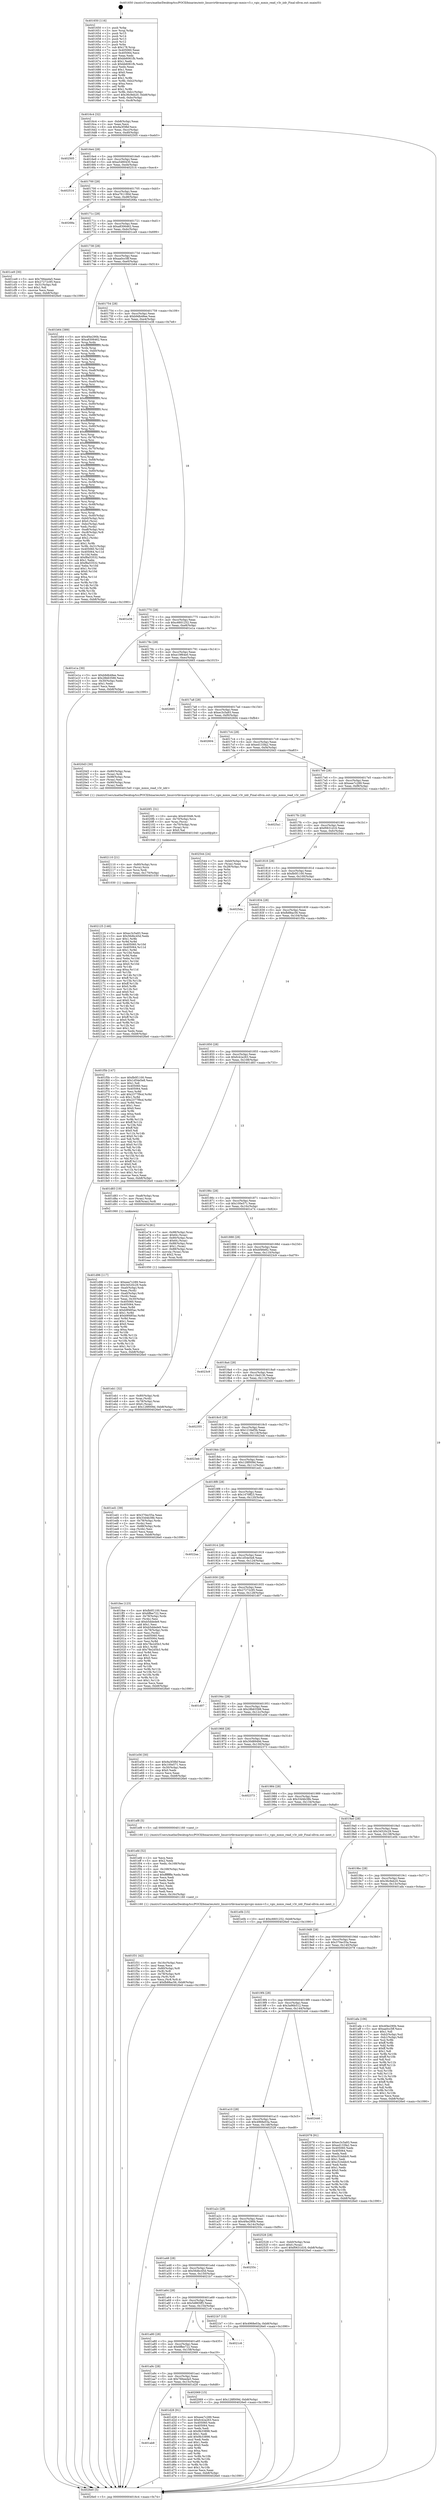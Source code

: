 digraph "0x401650" {
  label = "0x401650 (/mnt/c/Users/mathe/Desktop/tcc/POCII/binaries/extr_linuxvirtkvmarmvgicvgic-mmio-v3.c_vgic_mmio_read_v3r_iidr_Final-ollvm.out::main(0))"
  labelloc = "t"
  node[shape=record]

  Entry [label="",width=0.3,height=0.3,shape=circle,fillcolor=black,style=filled]
  "0x4016c4" [label="{
     0x4016c4 [32]\l
     | [instrs]\l
     &nbsp;&nbsp;0x4016c4 \<+6\>: mov -0xb8(%rbp),%eax\l
     &nbsp;&nbsp;0x4016ca \<+2\>: mov %eax,%ecx\l
     &nbsp;&nbsp;0x4016cc \<+6\>: sub $0x9a3f3fbf,%ecx\l
     &nbsp;&nbsp;0x4016d2 \<+6\>: mov %eax,-0xcc(%rbp)\l
     &nbsp;&nbsp;0x4016d8 \<+6\>: mov %ecx,-0xd0(%rbp)\l
     &nbsp;&nbsp;0x4016de \<+6\>: je 0000000000402505 \<main+0xeb5\>\l
  }"]
  "0x402505" [label="{
     0x402505\l
  }", style=dashed]
  "0x4016e4" [label="{
     0x4016e4 [28]\l
     | [instrs]\l
     &nbsp;&nbsp;0x4016e4 \<+5\>: jmp 00000000004016e9 \<main+0x99\>\l
     &nbsp;&nbsp;0x4016e9 \<+6\>: mov -0xcc(%rbp),%eax\l
     &nbsp;&nbsp;0x4016ef \<+5\>: sub $0xa5480430,%eax\l
     &nbsp;&nbsp;0x4016f4 \<+6\>: mov %eax,-0xd4(%rbp)\l
     &nbsp;&nbsp;0x4016fa \<+6\>: je 0000000000402514 \<main+0xec4\>\l
  }"]
  Exit [label="",width=0.3,height=0.3,shape=circle,fillcolor=black,style=filled,peripheries=2]
  "0x402514" [label="{
     0x402514\l
  }", style=dashed]
  "0x401700" [label="{
     0x401700 [28]\l
     | [instrs]\l
     &nbsp;&nbsp;0x401700 \<+5\>: jmp 0000000000401705 \<main+0xb5\>\l
     &nbsp;&nbsp;0x401705 \<+6\>: mov -0xcc(%rbp),%eax\l
     &nbsp;&nbsp;0x40170b \<+5\>: sub $0xa761190d,%eax\l
     &nbsp;&nbsp;0x401710 \<+6\>: mov %eax,-0xd8(%rbp)\l
     &nbsp;&nbsp;0x401716 \<+6\>: je 000000000040268a \<main+0x103a\>\l
  }"]
  "0x402125" [label="{
     0x402125 [146]\l
     | [instrs]\l
     &nbsp;&nbsp;0x402125 \<+5\>: mov $0xec3c5a93,%eax\l
     &nbsp;&nbsp;0x40212a \<+5\>: mov $0x56dbc45d,%edx\l
     &nbsp;&nbsp;0x40212f \<+3\>: mov $0x1,%r8b\l
     &nbsp;&nbsp;0x402132 \<+3\>: xor %r9d,%r9d\l
     &nbsp;&nbsp;0x402135 \<+8\>: mov 0x405060,%r10d\l
     &nbsp;&nbsp;0x40213d \<+8\>: mov 0x405064,%r11d\l
     &nbsp;&nbsp;0x402145 \<+4\>: sub $0x1,%r9d\l
     &nbsp;&nbsp;0x402149 \<+3\>: mov %r10d,%ebx\l
     &nbsp;&nbsp;0x40214c \<+3\>: add %r9d,%ebx\l
     &nbsp;&nbsp;0x40214f \<+4\>: imul %ebx,%r10d\l
     &nbsp;&nbsp;0x402153 \<+4\>: and $0x1,%r10d\l
     &nbsp;&nbsp;0x402157 \<+4\>: cmp $0x0,%r10d\l
     &nbsp;&nbsp;0x40215b \<+4\>: sete %r14b\l
     &nbsp;&nbsp;0x40215f \<+4\>: cmp $0xa,%r11d\l
     &nbsp;&nbsp;0x402163 \<+4\>: setl %r15b\l
     &nbsp;&nbsp;0x402167 \<+3\>: mov %r14b,%r12b\l
     &nbsp;&nbsp;0x40216a \<+4\>: xor $0xff,%r12b\l
     &nbsp;&nbsp;0x40216e \<+3\>: mov %r15b,%r13b\l
     &nbsp;&nbsp;0x402171 \<+4\>: xor $0xff,%r13b\l
     &nbsp;&nbsp;0x402175 \<+4\>: xor $0x0,%r8b\l
     &nbsp;&nbsp;0x402179 \<+3\>: mov %r12b,%cl\l
     &nbsp;&nbsp;0x40217c \<+3\>: and $0x0,%cl\l
     &nbsp;&nbsp;0x40217f \<+3\>: and %r8b,%r14b\l
     &nbsp;&nbsp;0x402182 \<+3\>: mov %r13b,%sil\l
     &nbsp;&nbsp;0x402185 \<+4\>: and $0x0,%sil\l
     &nbsp;&nbsp;0x402189 \<+3\>: and %r8b,%r15b\l
     &nbsp;&nbsp;0x40218c \<+3\>: or %r14b,%cl\l
     &nbsp;&nbsp;0x40218f \<+3\>: or %r15b,%sil\l
     &nbsp;&nbsp;0x402192 \<+3\>: xor %sil,%cl\l
     &nbsp;&nbsp;0x402195 \<+3\>: or %r13b,%r12b\l
     &nbsp;&nbsp;0x402198 \<+4\>: xor $0xff,%r12b\l
     &nbsp;&nbsp;0x40219c \<+4\>: or $0x0,%r8b\l
     &nbsp;&nbsp;0x4021a0 \<+3\>: and %r8b,%r12b\l
     &nbsp;&nbsp;0x4021a3 \<+3\>: or %r12b,%cl\l
     &nbsp;&nbsp;0x4021a6 \<+3\>: test $0x1,%cl\l
     &nbsp;&nbsp;0x4021a9 \<+3\>: cmovne %edx,%eax\l
     &nbsp;&nbsp;0x4021ac \<+6\>: mov %eax,-0xb8(%rbp)\l
     &nbsp;&nbsp;0x4021b2 \<+5\>: jmp 00000000004026e0 \<main+0x1090\>\l
  }"]
  "0x40268a" [label="{
     0x40268a\l
  }", style=dashed]
  "0x40171c" [label="{
     0x40171c [28]\l
     | [instrs]\l
     &nbsp;&nbsp;0x40171c \<+5\>: jmp 0000000000401721 \<main+0xd1\>\l
     &nbsp;&nbsp;0x401721 \<+6\>: mov -0xcc(%rbp),%eax\l
     &nbsp;&nbsp;0x401727 \<+5\>: sub $0xa8306462,%eax\l
     &nbsp;&nbsp;0x40172c \<+6\>: mov %eax,-0xdc(%rbp)\l
     &nbsp;&nbsp;0x401732 \<+6\>: je 0000000000401ce9 \<main+0x699\>\l
  }"]
  "0x402110" [label="{
     0x402110 [21]\l
     | [instrs]\l
     &nbsp;&nbsp;0x402110 \<+4\>: mov -0x80(%rbp),%rcx\l
     &nbsp;&nbsp;0x402114 \<+3\>: mov (%rcx),%rcx\l
     &nbsp;&nbsp;0x402117 \<+3\>: mov %rcx,%rdi\l
     &nbsp;&nbsp;0x40211a \<+6\>: mov %eax,-0x170(%rbp)\l
     &nbsp;&nbsp;0x402120 \<+5\>: call 0000000000401030 \<free@plt\>\l
     | [calls]\l
     &nbsp;&nbsp;0x401030 \{1\} (unknown)\l
  }"]
  "0x401ce9" [label="{
     0x401ce9 [30]\l
     | [instrs]\l
     &nbsp;&nbsp;0x401ce9 \<+5\>: mov $0x766eeda5,%eax\l
     &nbsp;&nbsp;0x401cee \<+5\>: mov $0x27272c95,%ecx\l
     &nbsp;&nbsp;0x401cf3 \<+3\>: mov -0x31(%rbp),%dl\l
     &nbsp;&nbsp;0x401cf6 \<+3\>: test $0x1,%dl\l
     &nbsp;&nbsp;0x401cf9 \<+3\>: cmovne %ecx,%eax\l
     &nbsp;&nbsp;0x401cfc \<+6\>: mov %eax,-0xb8(%rbp)\l
     &nbsp;&nbsp;0x401d02 \<+5\>: jmp 00000000004026e0 \<main+0x1090\>\l
  }"]
  "0x401738" [label="{
     0x401738 [28]\l
     | [instrs]\l
     &nbsp;&nbsp;0x401738 \<+5\>: jmp 000000000040173d \<main+0xed\>\l
     &nbsp;&nbsp;0x40173d \<+6\>: mov -0xcc(%rbp),%eax\l
     &nbsp;&nbsp;0x401743 \<+5\>: sub $0xaa0cc5ff,%eax\l
     &nbsp;&nbsp;0x401748 \<+6\>: mov %eax,-0xe0(%rbp)\l
     &nbsp;&nbsp;0x40174e \<+6\>: je 0000000000401b64 \<main+0x514\>\l
  }"]
  "0x4020f1" [label="{
     0x4020f1 [31]\l
     | [instrs]\l
     &nbsp;&nbsp;0x4020f1 \<+10\>: movabs $0x4030d6,%rdi\l
     &nbsp;&nbsp;0x4020fb \<+4\>: mov -0x70(%rbp),%rcx\l
     &nbsp;&nbsp;0x4020ff \<+3\>: mov %rax,(%rcx)\l
     &nbsp;&nbsp;0x402102 \<+4\>: mov -0x70(%rbp),%rax\l
     &nbsp;&nbsp;0x402106 \<+3\>: mov (%rax),%rsi\l
     &nbsp;&nbsp;0x402109 \<+2\>: mov $0x0,%al\l
     &nbsp;&nbsp;0x40210b \<+5\>: call 0000000000401040 \<printf@plt\>\l
     | [calls]\l
     &nbsp;&nbsp;0x401040 \{1\} (unknown)\l
  }"]
  "0x401b64" [label="{
     0x401b64 [389]\l
     | [instrs]\l
     &nbsp;&nbsp;0x401b64 \<+5\>: mov $0x4f4e290b,%eax\l
     &nbsp;&nbsp;0x401b69 \<+5\>: mov $0xa8306462,%ecx\l
     &nbsp;&nbsp;0x401b6e \<+3\>: mov %rsp,%rdx\l
     &nbsp;&nbsp;0x401b71 \<+4\>: add $0xfffffffffffffff0,%rdx\l
     &nbsp;&nbsp;0x401b75 \<+3\>: mov %rdx,%rsp\l
     &nbsp;&nbsp;0x401b78 \<+7\>: mov %rdx,-0xb0(%rbp)\l
     &nbsp;&nbsp;0x401b7f \<+3\>: mov %rsp,%rdx\l
     &nbsp;&nbsp;0x401b82 \<+4\>: add $0xfffffffffffffff0,%rdx\l
     &nbsp;&nbsp;0x401b86 \<+3\>: mov %rdx,%rsp\l
     &nbsp;&nbsp;0x401b89 \<+3\>: mov %rsp,%rsi\l
     &nbsp;&nbsp;0x401b8c \<+4\>: add $0xfffffffffffffff0,%rsi\l
     &nbsp;&nbsp;0x401b90 \<+3\>: mov %rsi,%rsp\l
     &nbsp;&nbsp;0x401b93 \<+7\>: mov %rsi,-0xa8(%rbp)\l
     &nbsp;&nbsp;0x401b9a \<+3\>: mov %rsp,%rsi\l
     &nbsp;&nbsp;0x401b9d \<+4\>: add $0xfffffffffffffff0,%rsi\l
     &nbsp;&nbsp;0x401ba1 \<+3\>: mov %rsi,%rsp\l
     &nbsp;&nbsp;0x401ba4 \<+7\>: mov %rsi,-0xa0(%rbp)\l
     &nbsp;&nbsp;0x401bab \<+3\>: mov %rsp,%rsi\l
     &nbsp;&nbsp;0x401bae \<+4\>: add $0xfffffffffffffff0,%rsi\l
     &nbsp;&nbsp;0x401bb2 \<+3\>: mov %rsi,%rsp\l
     &nbsp;&nbsp;0x401bb5 \<+7\>: mov %rsi,-0x98(%rbp)\l
     &nbsp;&nbsp;0x401bbc \<+3\>: mov %rsp,%rsi\l
     &nbsp;&nbsp;0x401bbf \<+4\>: add $0xfffffffffffffff0,%rsi\l
     &nbsp;&nbsp;0x401bc3 \<+3\>: mov %rsi,%rsp\l
     &nbsp;&nbsp;0x401bc6 \<+7\>: mov %rsi,-0x90(%rbp)\l
     &nbsp;&nbsp;0x401bcd \<+3\>: mov %rsp,%rsi\l
     &nbsp;&nbsp;0x401bd0 \<+4\>: add $0xfffffffffffffff0,%rsi\l
     &nbsp;&nbsp;0x401bd4 \<+3\>: mov %rsi,%rsp\l
     &nbsp;&nbsp;0x401bd7 \<+7\>: mov %rsi,-0x88(%rbp)\l
     &nbsp;&nbsp;0x401bde \<+3\>: mov %rsp,%rsi\l
     &nbsp;&nbsp;0x401be1 \<+4\>: add $0xfffffffffffffff0,%rsi\l
     &nbsp;&nbsp;0x401be5 \<+3\>: mov %rsi,%rsp\l
     &nbsp;&nbsp;0x401be8 \<+4\>: mov %rsi,-0x80(%rbp)\l
     &nbsp;&nbsp;0x401bec \<+3\>: mov %rsp,%rsi\l
     &nbsp;&nbsp;0x401bef \<+4\>: add $0xfffffffffffffff0,%rsi\l
     &nbsp;&nbsp;0x401bf3 \<+3\>: mov %rsi,%rsp\l
     &nbsp;&nbsp;0x401bf6 \<+4\>: mov %rsi,-0x78(%rbp)\l
     &nbsp;&nbsp;0x401bfa \<+3\>: mov %rsp,%rsi\l
     &nbsp;&nbsp;0x401bfd \<+4\>: add $0xfffffffffffffff0,%rsi\l
     &nbsp;&nbsp;0x401c01 \<+3\>: mov %rsi,%rsp\l
     &nbsp;&nbsp;0x401c04 \<+4\>: mov %rsi,-0x70(%rbp)\l
     &nbsp;&nbsp;0x401c08 \<+3\>: mov %rsp,%rsi\l
     &nbsp;&nbsp;0x401c0b \<+4\>: add $0xfffffffffffffff0,%rsi\l
     &nbsp;&nbsp;0x401c0f \<+3\>: mov %rsi,%rsp\l
     &nbsp;&nbsp;0x401c12 \<+4\>: mov %rsi,-0x68(%rbp)\l
     &nbsp;&nbsp;0x401c16 \<+3\>: mov %rsp,%rsi\l
     &nbsp;&nbsp;0x401c19 \<+4\>: add $0xfffffffffffffff0,%rsi\l
     &nbsp;&nbsp;0x401c1d \<+3\>: mov %rsi,%rsp\l
     &nbsp;&nbsp;0x401c20 \<+4\>: mov %rsi,-0x60(%rbp)\l
     &nbsp;&nbsp;0x401c24 \<+3\>: mov %rsp,%rsi\l
     &nbsp;&nbsp;0x401c27 \<+4\>: add $0xfffffffffffffff0,%rsi\l
     &nbsp;&nbsp;0x401c2b \<+3\>: mov %rsi,%rsp\l
     &nbsp;&nbsp;0x401c2e \<+4\>: mov %rsi,-0x58(%rbp)\l
     &nbsp;&nbsp;0x401c32 \<+3\>: mov %rsp,%rsi\l
     &nbsp;&nbsp;0x401c35 \<+4\>: add $0xfffffffffffffff0,%rsi\l
     &nbsp;&nbsp;0x401c39 \<+3\>: mov %rsi,%rsp\l
     &nbsp;&nbsp;0x401c3c \<+4\>: mov %rsi,-0x50(%rbp)\l
     &nbsp;&nbsp;0x401c40 \<+3\>: mov %rsp,%rsi\l
     &nbsp;&nbsp;0x401c43 \<+4\>: add $0xfffffffffffffff0,%rsi\l
     &nbsp;&nbsp;0x401c47 \<+3\>: mov %rsi,%rsp\l
     &nbsp;&nbsp;0x401c4a \<+4\>: mov %rsi,-0x48(%rbp)\l
     &nbsp;&nbsp;0x401c4e \<+3\>: mov %rsp,%rsi\l
     &nbsp;&nbsp;0x401c51 \<+4\>: add $0xfffffffffffffff0,%rsi\l
     &nbsp;&nbsp;0x401c55 \<+3\>: mov %rsi,%rsp\l
     &nbsp;&nbsp;0x401c58 \<+4\>: mov %rsi,-0x40(%rbp)\l
     &nbsp;&nbsp;0x401c5c \<+7\>: mov -0xb0(%rbp),%rsi\l
     &nbsp;&nbsp;0x401c63 \<+6\>: movl $0x0,(%rsi)\l
     &nbsp;&nbsp;0x401c69 \<+6\>: mov -0xbc(%rbp),%edi\l
     &nbsp;&nbsp;0x401c6f \<+2\>: mov %edi,(%rdx)\l
     &nbsp;&nbsp;0x401c71 \<+7\>: mov -0xa8(%rbp),%rsi\l
     &nbsp;&nbsp;0x401c78 \<+7\>: mov -0xc8(%rbp),%r8\l
     &nbsp;&nbsp;0x401c7f \<+3\>: mov %r8,(%rsi)\l
     &nbsp;&nbsp;0x401c82 \<+3\>: cmpl $0x2,(%rdx)\l
     &nbsp;&nbsp;0x401c85 \<+4\>: setne %r9b\l
     &nbsp;&nbsp;0x401c89 \<+4\>: and $0x1,%r9b\l
     &nbsp;&nbsp;0x401c8d \<+4\>: mov %r9b,-0x31(%rbp)\l
     &nbsp;&nbsp;0x401c91 \<+8\>: mov 0x405060,%r10d\l
     &nbsp;&nbsp;0x401c99 \<+8\>: mov 0x405064,%r11d\l
     &nbsp;&nbsp;0x401ca1 \<+3\>: mov %r10d,%ebx\l
     &nbsp;&nbsp;0x401ca4 \<+6\>: add $0xf8a53532,%ebx\l
     &nbsp;&nbsp;0x401caa \<+3\>: sub $0x1,%ebx\l
     &nbsp;&nbsp;0x401cad \<+6\>: sub $0xf8a53532,%ebx\l
     &nbsp;&nbsp;0x401cb3 \<+4\>: imul %ebx,%r10d\l
     &nbsp;&nbsp;0x401cb7 \<+4\>: and $0x1,%r10d\l
     &nbsp;&nbsp;0x401cbb \<+4\>: cmp $0x0,%r10d\l
     &nbsp;&nbsp;0x401cbf \<+4\>: sete %r9b\l
     &nbsp;&nbsp;0x401cc3 \<+4\>: cmp $0xa,%r11d\l
     &nbsp;&nbsp;0x401cc7 \<+4\>: setl %r14b\l
     &nbsp;&nbsp;0x401ccb \<+3\>: mov %r9b,%r15b\l
     &nbsp;&nbsp;0x401cce \<+3\>: and %r14b,%r15b\l
     &nbsp;&nbsp;0x401cd1 \<+3\>: xor %r14b,%r9b\l
     &nbsp;&nbsp;0x401cd4 \<+3\>: or %r9b,%r15b\l
     &nbsp;&nbsp;0x401cd7 \<+4\>: test $0x1,%r15b\l
     &nbsp;&nbsp;0x401cdb \<+3\>: cmovne %ecx,%eax\l
     &nbsp;&nbsp;0x401cde \<+6\>: mov %eax,-0xb8(%rbp)\l
     &nbsp;&nbsp;0x401ce4 \<+5\>: jmp 00000000004026e0 \<main+0x1090\>\l
  }"]
  "0x401754" [label="{
     0x401754 [28]\l
     | [instrs]\l
     &nbsp;&nbsp;0x401754 \<+5\>: jmp 0000000000401759 \<main+0x109\>\l
     &nbsp;&nbsp;0x401759 \<+6\>: mov -0xcc(%rbp),%eax\l
     &nbsp;&nbsp;0x40175f \<+5\>: sub $0xb9db48ee,%eax\l
     &nbsp;&nbsp;0x401764 \<+6\>: mov %eax,-0xe4(%rbp)\l
     &nbsp;&nbsp;0x40176a \<+6\>: je 0000000000401e38 \<main+0x7e8\>\l
  }"]
  "0x401f31" [label="{
     0x401f31 [42]\l
     | [instrs]\l
     &nbsp;&nbsp;0x401f31 \<+6\>: mov -0x16c(%rbp),%ecx\l
     &nbsp;&nbsp;0x401f37 \<+3\>: imul %eax,%ecx\l
     &nbsp;&nbsp;0x401f3a \<+4\>: mov -0x80(%rbp),%r8\l
     &nbsp;&nbsp;0x401f3e \<+3\>: mov (%r8),%r8\l
     &nbsp;&nbsp;0x401f41 \<+4\>: mov -0x78(%rbp),%r9\l
     &nbsp;&nbsp;0x401f45 \<+3\>: movslq (%r9),%r9\l
     &nbsp;&nbsp;0x401f48 \<+4\>: mov %ecx,(%r8,%r9,4)\l
     &nbsp;&nbsp;0x401f4c \<+10\>: movl $0xfb88ac56,-0xb8(%rbp)\l
     &nbsp;&nbsp;0x401f56 \<+5\>: jmp 00000000004026e0 \<main+0x1090\>\l
  }"]
  "0x401e38" [label="{
     0x401e38\l
  }", style=dashed]
  "0x401770" [label="{
     0x401770 [28]\l
     | [instrs]\l
     &nbsp;&nbsp;0x401770 \<+5\>: jmp 0000000000401775 \<main+0x125\>\l
     &nbsp;&nbsp;0x401775 \<+6\>: mov -0xcc(%rbp),%eax\l
     &nbsp;&nbsp;0x40177b \<+5\>: sub $0xc6601252,%eax\l
     &nbsp;&nbsp;0x401780 \<+6\>: mov %eax,-0xe8(%rbp)\l
     &nbsp;&nbsp;0x401786 \<+6\>: je 0000000000401e1a \<main+0x7ca\>\l
  }"]
  "0x401efd" [label="{
     0x401efd [52]\l
     | [instrs]\l
     &nbsp;&nbsp;0x401efd \<+2\>: xor %ecx,%ecx\l
     &nbsp;&nbsp;0x401eff \<+5\>: mov $0x2,%edx\l
     &nbsp;&nbsp;0x401f04 \<+6\>: mov %edx,-0x168(%rbp)\l
     &nbsp;&nbsp;0x401f0a \<+1\>: cltd\l
     &nbsp;&nbsp;0x401f0b \<+6\>: mov -0x168(%rbp),%esi\l
     &nbsp;&nbsp;0x401f11 \<+2\>: idiv %esi\l
     &nbsp;&nbsp;0x401f13 \<+6\>: imul $0xfffffffe,%edx,%edx\l
     &nbsp;&nbsp;0x401f19 \<+2\>: mov %ecx,%edi\l
     &nbsp;&nbsp;0x401f1b \<+2\>: sub %edx,%edi\l
     &nbsp;&nbsp;0x401f1d \<+2\>: mov %ecx,%edx\l
     &nbsp;&nbsp;0x401f1f \<+3\>: sub $0x1,%edx\l
     &nbsp;&nbsp;0x401f22 \<+2\>: add %edx,%edi\l
     &nbsp;&nbsp;0x401f24 \<+2\>: sub %edi,%ecx\l
     &nbsp;&nbsp;0x401f26 \<+6\>: mov %ecx,-0x16c(%rbp)\l
     &nbsp;&nbsp;0x401f2c \<+5\>: call 0000000000401160 \<next_i\>\l
     | [calls]\l
     &nbsp;&nbsp;0x401160 \{1\} (/mnt/c/Users/mathe/Desktop/tcc/POCII/binaries/extr_linuxvirtkvmarmvgicvgic-mmio-v3.c_vgic_mmio_read_v3r_iidr_Final-ollvm.out::next_i)\l
  }"]
  "0x401e1a" [label="{
     0x401e1a [30]\l
     | [instrs]\l
     &nbsp;&nbsp;0x401e1a \<+5\>: mov $0xb9db48ee,%eax\l
     &nbsp;&nbsp;0x401e1f \<+5\>: mov $0x28b63588,%ecx\l
     &nbsp;&nbsp;0x401e24 \<+3\>: mov -0x30(%rbp),%edx\l
     &nbsp;&nbsp;0x401e27 \<+3\>: cmp $0x1,%edx\l
     &nbsp;&nbsp;0x401e2a \<+3\>: cmovl %ecx,%eax\l
     &nbsp;&nbsp;0x401e2d \<+6\>: mov %eax,-0xb8(%rbp)\l
     &nbsp;&nbsp;0x401e33 \<+5\>: jmp 00000000004026e0 \<main+0x1090\>\l
  }"]
  "0x40178c" [label="{
     0x40178c [28]\l
     | [instrs]\l
     &nbsp;&nbsp;0x40178c \<+5\>: jmp 0000000000401791 \<main+0x141\>\l
     &nbsp;&nbsp;0x401791 \<+6\>: mov -0xcc(%rbp),%eax\l
     &nbsp;&nbsp;0x401797 \<+5\>: sub $0xe19f64e0,%eax\l
     &nbsp;&nbsp;0x40179c \<+6\>: mov %eax,-0xec(%rbp)\l
     &nbsp;&nbsp;0x4017a2 \<+6\>: je 0000000000402665 \<main+0x1015\>\l
  }"]
  "0x401eb1" [label="{
     0x401eb1 [32]\l
     | [instrs]\l
     &nbsp;&nbsp;0x401eb1 \<+4\>: mov -0x80(%rbp),%rdi\l
     &nbsp;&nbsp;0x401eb5 \<+3\>: mov %rax,(%rdi)\l
     &nbsp;&nbsp;0x401eb8 \<+4\>: mov -0x78(%rbp),%rax\l
     &nbsp;&nbsp;0x401ebc \<+6\>: movl $0x0,(%rax)\l
     &nbsp;&nbsp;0x401ec2 \<+10\>: movl $0x128f009d,-0xb8(%rbp)\l
     &nbsp;&nbsp;0x401ecc \<+5\>: jmp 00000000004026e0 \<main+0x1090\>\l
  }"]
  "0x402665" [label="{
     0x402665\l
  }", style=dashed]
  "0x4017a8" [label="{
     0x4017a8 [28]\l
     | [instrs]\l
     &nbsp;&nbsp;0x4017a8 \<+5\>: jmp 00000000004017ad \<main+0x15d\>\l
     &nbsp;&nbsp;0x4017ad \<+6\>: mov -0xcc(%rbp),%eax\l
     &nbsp;&nbsp;0x4017b3 \<+5\>: sub $0xec3c5a93,%eax\l
     &nbsp;&nbsp;0x4017b8 \<+6\>: mov %eax,-0xf0(%rbp)\l
     &nbsp;&nbsp;0x4017be \<+6\>: je 0000000000402604 \<main+0xfb4\>\l
  }"]
  "0x401d96" [label="{
     0x401d96 [117]\l
     | [instrs]\l
     &nbsp;&nbsp;0x401d96 \<+5\>: mov $0xeee7c289,%ecx\l
     &nbsp;&nbsp;0x401d9b \<+5\>: mov $0x34520c29,%edx\l
     &nbsp;&nbsp;0x401da0 \<+7\>: mov -0xa0(%rbp),%rdi\l
     &nbsp;&nbsp;0x401da7 \<+2\>: mov %eax,(%rdi)\l
     &nbsp;&nbsp;0x401da9 \<+7\>: mov -0xa0(%rbp),%rdi\l
     &nbsp;&nbsp;0x401db0 \<+2\>: mov (%rdi),%eax\l
     &nbsp;&nbsp;0x401db2 \<+3\>: mov %eax,-0x30(%rbp)\l
     &nbsp;&nbsp;0x401db5 \<+7\>: mov 0x405060,%eax\l
     &nbsp;&nbsp;0x401dbc \<+7\>: mov 0x405064,%esi\l
     &nbsp;&nbsp;0x401dc3 \<+3\>: mov %eax,%r8d\l
     &nbsp;&nbsp;0x401dc6 \<+7\>: sub $0xb9f485ac,%r8d\l
     &nbsp;&nbsp;0x401dcd \<+4\>: sub $0x1,%r8d\l
     &nbsp;&nbsp;0x401dd1 \<+7\>: add $0xb9f485ac,%r8d\l
     &nbsp;&nbsp;0x401dd8 \<+4\>: imul %r8d,%eax\l
     &nbsp;&nbsp;0x401ddc \<+3\>: and $0x1,%eax\l
     &nbsp;&nbsp;0x401ddf \<+3\>: cmp $0x0,%eax\l
     &nbsp;&nbsp;0x401de2 \<+4\>: sete %r9b\l
     &nbsp;&nbsp;0x401de6 \<+3\>: cmp $0xa,%esi\l
     &nbsp;&nbsp;0x401de9 \<+4\>: setl %r10b\l
     &nbsp;&nbsp;0x401ded \<+3\>: mov %r9b,%r11b\l
     &nbsp;&nbsp;0x401df0 \<+3\>: and %r10b,%r11b\l
     &nbsp;&nbsp;0x401df3 \<+3\>: xor %r10b,%r9b\l
     &nbsp;&nbsp;0x401df6 \<+3\>: or %r9b,%r11b\l
     &nbsp;&nbsp;0x401df9 \<+4\>: test $0x1,%r11b\l
     &nbsp;&nbsp;0x401dfd \<+3\>: cmovne %edx,%ecx\l
     &nbsp;&nbsp;0x401e00 \<+6\>: mov %ecx,-0xb8(%rbp)\l
     &nbsp;&nbsp;0x401e06 \<+5\>: jmp 00000000004026e0 \<main+0x1090\>\l
  }"]
  "0x402604" [label="{
     0x402604\l
  }", style=dashed]
  "0x4017c4" [label="{
     0x4017c4 [28]\l
     | [instrs]\l
     &nbsp;&nbsp;0x4017c4 \<+5\>: jmp 00000000004017c9 \<main+0x179\>\l
     &nbsp;&nbsp;0x4017c9 \<+6\>: mov -0xcc(%rbp),%eax\l
     &nbsp;&nbsp;0x4017cf \<+5\>: sub $0xed133fa2,%eax\l
     &nbsp;&nbsp;0x4017d4 \<+6\>: mov %eax,-0xf4(%rbp)\l
     &nbsp;&nbsp;0x4017da \<+6\>: je 00000000004020d3 \<main+0xa83\>\l
  }"]
  "0x401ab8" [label="{
     0x401ab8\l
  }", style=dashed]
  "0x4020d3" [label="{
     0x4020d3 [30]\l
     | [instrs]\l
     &nbsp;&nbsp;0x4020d3 \<+4\>: mov -0x80(%rbp),%rax\l
     &nbsp;&nbsp;0x4020d7 \<+3\>: mov (%rax),%rdi\l
     &nbsp;&nbsp;0x4020da \<+7\>: mov -0x98(%rbp),%rax\l
     &nbsp;&nbsp;0x4020e1 \<+2\>: mov (%rax),%esi\l
     &nbsp;&nbsp;0x4020e3 \<+7\>: mov -0x90(%rbp),%rax\l
     &nbsp;&nbsp;0x4020ea \<+2\>: mov (%rax),%edx\l
     &nbsp;&nbsp;0x4020ec \<+5\>: call 00000000004015e0 \<vgic_mmio_read_v3r_iidr\>\l
     | [calls]\l
     &nbsp;&nbsp;0x4015e0 \{1\} (/mnt/c/Users/mathe/Desktop/tcc/POCII/binaries/extr_linuxvirtkvmarmvgicvgic-mmio-v3.c_vgic_mmio_read_v3r_iidr_Final-ollvm.out::vgic_mmio_read_v3r_iidr)\l
  }"]
  "0x4017e0" [label="{
     0x4017e0 [28]\l
     | [instrs]\l
     &nbsp;&nbsp;0x4017e0 \<+5\>: jmp 00000000004017e5 \<main+0x195\>\l
     &nbsp;&nbsp;0x4017e5 \<+6\>: mov -0xcc(%rbp),%eax\l
     &nbsp;&nbsp;0x4017eb \<+5\>: sub $0xeee7c289,%eax\l
     &nbsp;&nbsp;0x4017f0 \<+6\>: mov %eax,-0xf8(%rbp)\l
     &nbsp;&nbsp;0x4017f6 \<+6\>: je 00000000004025a1 \<main+0xf51\>\l
  }"]
  "0x401d28" [label="{
     0x401d28 [91]\l
     | [instrs]\l
     &nbsp;&nbsp;0x401d28 \<+5\>: mov $0xeee7c289,%eax\l
     &nbsp;&nbsp;0x401d2d \<+5\>: mov $0xfc42a263,%ecx\l
     &nbsp;&nbsp;0x401d32 \<+7\>: mov 0x405060,%edx\l
     &nbsp;&nbsp;0x401d39 \<+7\>: mov 0x405064,%esi\l
     &nbsp;&nbsp;0x401d40 \<+2\>: mov %edx,%edi\l
     &nbsp;&nbsp;0x401d42 \<+6\>: sub $0x9b33898,%edi\l
     &nbsp;&nbsp;0x401d48 \<+3\>: sub $0x1,%edi\l
     &nbsp;&nbsp;0x401d4b \<+6\>: add $0x9b33898,%edi\l
     &nbsp;&nbsp;0x401d51 \<+3\>: imul %edi,%edx\l
     &nbsp;&nbsp;0x401d54 \<+3\>: and $0x1,%edx\l
     &nbsp;&nbsp;0x401d57 \<+3\>: cmp $0x0,%edx\l
     &nbsp;&nbsp;0x401d5a \<+4\>: sete %r8b\l
     &nbsp;&nbsp;0x401d5e \<+3\>: cmp $0xa,%esi\l
     &nbsp;&nbsp;0x401d61 \<+4\>: setl %r9b\l
     &nbsp;&nbsp;0x401d65 \<+3\>: mov %r8b,%r10b\l
     &nbsp;&nbsp;0x401d68 \<+3\>: and %r9b,%r10b\l
     &nbsp;&nbsp;0x401d6b \<+3\>: xor %r9b,%r8b\l
     &nbsp;&nbsp;0x401d6e \<+3\>: or %r8b,%r10b\l
     &nbsp;&nbsp;0x401d71 \<+4\>: test $0x1,%r10b\l
     &nbsp;&nbsp;0x401d75 \<+3\>: cmovne %ecx,%eax\l
     &nbsp;&nbsp;0x401d78 \<+6\>: mov %eax,-0xb8(%rbp)\l
     &nbsp;&nbsp;0x401d7e \<+5\>: jmp 00000000004026e0 \<main+0x1090\>\l
  }"]
  "0x4025a1" [label="{
     0x4025a1\l
  }", style=dashed]
  "0x4017fc" [label="{
     0x4017fc [28]\l
     | [instrs]\l
     &nbsp;&nbsp;0x4017fc \<+5\>: jmp 0000000000401801 \<main+0x1b1\>\l
     &nbsp;&nbsp;0x401801 \<+6\>: mov -0xcc(%rbp),%eax\l
     &nbsp;&nbsp;0x401807 \<+5\>: sub $0xf0631d16,%eax\l
     &nbsp;&nbsp;0x40180c \<+6\>: mov %eax,-0xfc(%rbp)\l
     &nbsp;&nbsp;0x401812 \<+6\>: je 0000000000402544 \<main+0xef4\>\l
  }"]
  "0x401a9c" [label="{
     0x401a9c [28]\l
     | [instrs]\l
     &nbsp;&nbsp;0x401a9c \<+5\>: jmp 0000000000401aa1 \<main+0x451\>\l
     &nbsp;&nbsp;0x401aa1 \<+6\>: mov -0xcc(%rbp),%eax\l
     &nbsp;&nbsp;0x401aa7 \<+5\>: sub $0x766eeda5,%eax\l
     &nbsp;&nbsp;0x401aac \<+6\>: mov %eax,-0x15c(%rbp)\l
     &nbsp;&nbsp;0x401ab2 \<+6\>: je 0000000000401d28 \<main+0x6d8\>\l
  }"]
  "0x402544" [label="{
     0x402544 [24]\l
     | [instrs]\l
     &nbsp;&nbsp;0x402544 \<+7\>: mov -0xb0(%rbp),%rax\l
     &nbsp;&nbsp;0x40254b \<+2\>: mov (%rax),%eax\l
     &nbsp;&nbsp;0x40254d \<+4\>: lea -0x28(%rbp),%rsp\l
     &nbsp;&nbsp;0x402551 \<+1\>: pop %rbx\l
     &nbsp;&nbsp;0x402552 \<+2\>: pop %r12\l
     &nbsp;&nbsp;0x402554 \<+2\>: pop %r13\l
     &nbsp;&nbsp;0x402556 \<+2\>: pop %r14\l
     &nbsp;&nbsp;0x402558 \<+2\>: pop %r15\l
     &nbsp;&nbsp;0x40255a \<+1\>: pop %rbp\l
     &nbsp;&nbsp;0x40255b \<+1\>: ret\l
  }"]
  "0x401818" [label="{
     0x401818 [28]\l
     | [instrs]\l
     &nbsp;&nbsp;0x401818 \<+5\>: jmp 000000000040181d \<main+0x1cd\>\l
     &nbsp;&nbsp;0x40181d \<+6\>: mov -0xcc(%rbp),%eax\l
     &nbsp;&nbsp;0x401823 \<+5\>: sub $0xfb0f1100,%eax\l
     &nbsp;&nbsp;0x401828 \<+6\>: mov %eax,-0x100(%rbp)\l
     &nbsp;&nbsp;0x40182e \<+6\>: je 00000000004025da \<main+0xf8a\>\l
  }"]
  "0x402069" [label="{
     0x402069 [15]\l
     | [instrs]\l
     &nbsp;&nbsp;0x402069 \<+10\>: movl $0x128f009d,-0xb8(%rbp)\l
     &nbsp;&nbsp;0x402073 \<+5\>: jmp 00000000004026e0 \<main+0x1090\>\l
  }"]
  "0x4025da" [label="{
     0x4025da\l
  }", style=dashed]
  "0x401834" [label="{
     0x401834 [28]\l
     | [instrs]\l
     &nbsp;&nbsp;0x401834 \<+5\>: jmp 0000000000401839 \<main+0x1e9\>\l
     &nbsp;&nbsp;0x401839 \<+6\>: mov -0xcc(%rbp),%eax\l
     &nbsp;&nbsp;0x40183f \<+5\>: sub $0xfb88ac56,%eax\l
     &nbsp;&nbsp;0x401844 \<+6\>: mov %eax,-0x104(%rbp)\l
     &nbsp;&nbsp;0x40184a \<+6\>: je 0000000000401f5b \<main+0x90b\>\l
  }"]
  "0x401a80" [label="{
     0x401a80 [28]\l
     | [instrs]\l
     &nbsp;&nbsp;0x401a80 \<+5\>: jmp 0000000000401a85 \<main+0x435\>\l
     &nbsp;&nbsp;0x401a85 \<+6\>: mov -0xcc(%rbp),%eax\l
     &nbsp;&nbsp;0x401a8b \<+5\>: sub $0x6ffee722,%eax\l
     &nbsp;&nbsp;0x401a90 \<+6\>: mov %eax,-0x158(%rbp)\l
     &nbsp;&nbsp;0x401a96 \<+6\>: je 0000000000402069 \<main+0xa19\>\l
  }"]
  "0x401f5b" [label="{
     0x401f5b [147]\l
     | [instrs]\l
     &nbsp;&nbsp;0x401f5b \<+5\>: mov $0xfb0f1100,%eax\l
     &nbsp;&nbsp;0x401f60 \<+5\>: mov $0x1d54e5e8,%ecx\l
     &nbsp;&nbsp;0x401f65 \<+2\>: mov $0x1,%dl\l
     &nbsp;&nbsp;0x401f67 \<+7\>: mov 0x405060,%esi\l
     &nbsp;&nbsp;0x401f6e \<+7\>: mov 0x405064,%edi\l
     &nbsp;&nbsp;0x401f75 \<+3\>: mov %esi,%r8d\l
     &nbsp;&nbsp;0x401f78 \<+7\>: add $0x2377f9cd,%r8d\l
     &nbsp;&nbsp;0x401f7f \<+4\>: sub $0x1,%r8d\l
     &nbsp;&nbsp;0x401f83 \<+7\>: sub $0x2377f9cd,%r8d\l
     &nbsp;&nbsp;0x401f8a \<+4\>: imul %r8d,%esi\l
     &nbsp;&nbsp;0x401f8e \<+3\>: and $0x1,%esi\l
     &nbsp;&nbsp;0x401f91 \<+3\>: cmp $0x0,%esi\l
     &nbsp;&nbsp;0x401f94 \<+4\>: sete %r9b\l
     &nbsp;&nbsp;0x401f98 \<+3\>: cmp $0xa,%edi\l
     &nbsp;&nbsp;0x401f9b \<+4\>: setl %r10b\l
     &nbsp;&nbsp;0x401f9f \<+3\>: mov %r9b,%r11b\l
     &nbsp;&nbsp;0x401fa2 \<+4\>: xor $0xff,%r11b\l
     &nbsp;&nbsp;0x401fa6 \<+3\>: mov %r10b,%bl\l
     &nbsp;&nbsp;0x401fa9 \<+3\>: xor $0xff,%bl\l
     &nbsp;&nbsp;0x401fac \<+3\>: xor $0x0,%dl\l
     &nbsp;&nbsp;0x401faf \<+3\>: mov %r11b,%r14b\l
     &nbsp;&nbsp;0x401fb2 \<+4\>: and $0x0,%r14b\l
     &nbsp;&nbsp;0x401fb6 \<+3\>: and %dl,%r9b\l
     &nbsp;&nbsp;0x401fb9 \<+3\>: mov %bl,%r15b\l
     &nbsp;&nbsp;0x401fbc \<+4\>: and $0x0,%r15b\l
     &nbsp;&nbsp;0x401fc0 \<+3\>: and %dl,%r10b\l
     &nbsp;&nbsp;0x401fc3 \<+3\>: or %r9b,%r14b\l
     &nbsp;&nbsp;0x401fc6 \<+3\>: or %r10b,%r15b\l
     &nbsp;&nbsp;0x401fc9 \<+3\>: xor %r15b,%r14b\l
     &nbsp;&nbsp;0x401fcc \<+3\>: or %bl,%r11b\l
     &nbsp;&nbsp;0x401fcf \<+4\>: xor $0xff,%r11b\l
     &nbsp;&nbsp;0x401fd3 \<+3\>: or $0x0,%dl\l
     &nbsp;&nbsp;0x401fd6 \<+3\>: and %dl,%r11b\l
     &nbsp;&nbsp;0x401fd9 \<+3\>: or %r11b,%r14b\l
     &nbsp;&nbsp;0x401fdc \<+4\>: test $0x1,%r14b\l
     &nbsp;&nbsp;0x401fe0 \<+3\>: cmovne %ecx,%eax\l
     &nbsp;&nbsp;0x401fe3 \<+6\>: mov %eax,-0xb8(%rbp)\l
     &nbsp;&nbsp;0x401fe9 \<+5\>: jmp 00000000004026e0 \<main+0x1090\>\l
  }"]
  "0x401850" [label="{
     0x401850 [28]\l
     | [instrs]\l
     &nbsp;&nbsp;0x401850 \<+5\>: jmp 0000000000401855 \<main+0x205\>\l
     &nbsp;&nbsp;0x401855 \<+6\>: mov -0xcc(%rbp),%eax\l
     &nbsp;&nbsp;0x40185b \<+5\>: sub $0xfc42a263,%eax\l
     &nbsp;&nbsp;0x401860 \<+6\>: mov %eax,-0x108(%rbp)\l
     &nbsp;&nbsp;0x401866 \<+6\>: je 0000000000401d83 \<main+0x733\>\l
  }"]
  "0x4021c6" [label="{
     0x4021c6\l
  }", style=dashed]
  "0x401d83" [label="{
     0x401d83 [19]\l
     | [instrs]\l
     &nbsp;&nbsp;0x401d83 \<+7\>: mov -0xa8(%rbp),%rax\l
     &nbsp;&nbsp;0x401d8a \<+3\>: mov (%rax),%rax\l
     &nbsp;&nbsp;0x401d8d \<+4\>: mov 0x8(%rax),%rdi\l
     &nbsp;&nbsp;0x401d91 \<+5\>: call 0000000000401060 \<atoi@plt\>\l
     | [calls]\l
     &nbsp;&nbsp;0x401060 \{1\} (unknown)\l
  }"]
  "0x40186c" [label="{
     0x40186c [28]\l
     | [instrs]\l
     &nbsp;&nbsp;0x40186c \<+5\>: jmp 0000000000401871 \<main+0x221\>\l
     &nbsp;&nbsp;0x401871 \<+6\>: mov -0xcc(%rbp),%eax\l
     &nbsp;&nbsp;0x401877 \<+5\>: sub $0x100e571,%eax\l
     &nbsp;&nbsp;0x40187c \<+6\>: mov %eax,-0x10c(%rbp)\l
     &nbsp;&nbsp;0x401882 \<+6\>: je 0000000000401e74 \<main+0x824\>\l
  }"]
  "0x401a64" [label="{
     0x401a64 [28]\l
     | [instrs]\l
     &nbsp;&nbsp;0x401a64 \<+5\>: jmp 0000000000401a69 \<main+0x419\>\l
     &nbsp;&nbsp;0x401a69 \<+6\>: mov -0xcc(%rbp),%eax\l
     &nbsp;&nbsp;0x401a6f \<+5\>: sub $0x5d865ff3,%eax\l
     &nbsp;&nbsp;0x401a74 \<+6\>: mov %eax,-0x154(%rbp)\l
     &nbsp;&nbsp;0x401a7a \<+6\>: je 00000000004021c6 \<main+0xb76\>\l
  }"]
  "0x401e74" [label="{
     0x401e74 [61]\l
     | [instrs]\l
     &nbsp;&nbsp;0x401e74 \<+7\>: mov -0x98(%rbp),%rax\l
     &nbsp;&nbsp;0x401e7b \<+6\>: movl $0x64,(%rax)\l
     &nbsp;&nbsp;0x401e81 \<+7\>: mov -0x90(%rbp),%rax\l
     &nbsp;&nbsp;0x401e88 \<+6\>: movl $0x64,(%rax)\l
     &nbsp;&nbsp;0x401e8e \<+7\>: mov -0x88(%rbp),%rax\l
     &nbsp;&nbsp;0x401e95 \<+6\>: movl $0x1,(%rax)\l
     &nbsp;&nbsp;0x401e9b \<+7\>: mov -0x88(%rbp),%rax\l
     &nbsp;&nbsp;0x401ea2 \<+3\>: movslq (%rax),%rax\l
     &nbsp;&nbsp;0x401ea5 \<+4\>: shl $0x2,%rax\l
     &nbsp;&nbsp;0x401ea9 \<+3\>: mov %rax,%rdi\l
     &nbsp;&nbsp;0x401eac \<+5\>: call 0000000000401050 \<malloc@plt\>\l
     | [calls]\l
     &nbsp;&nbsp;0x401050 \{1\} (unknown)\l
  }"]
  "0x401888" [label="{
     0x401888 [28]\l
     | [instrs]\l
     &nbsp;&nbsp;0x401888 \<+5\>: jmp 000000000040188d \<main+0x23d\>\l
     &nbsp;&nbsp;0x40188d \<+6\>: mov -0xcc(%rbp),%eax\l
     &nbsp;&nbsp;0x401893 \<+5\>: sub $0xbf46e82,%eax\l
     &nbsp;&nbsp;0x401898 \<+6\>: mov %eax,-0x110(%rbp)\l
     &nbsp;&nbsp;0x40189e \<+6\>: je 00000000004023c9 \<main+0xd79\>\l
  }"]
  "0x4021b7" [label="{
     0x4021b7 [15]\l
     | [instrs]\l
     &nbsp;&nbsp;0x4021b7 \<+10\>: movl $0x4968e03a,-0xb8(%rbp)\l
     &nbsp;&nbsp;0x4021c1 \<+5\>: jmp 00000000004026e0 \<main+0x1090\>\l
  }"]
  "0x4023c9" [label="{
     0x4023c9\l
  }", style=dashed]
  "0x4018a4" [label="{
     0x4018a4 [28]\l
     | [instrs]\l
     &nbsp;&nbsp;0x4018a4 \<+5\>: jmp 00000000004018a9 \<main+0x259\>\l
     &nbsp;&nbsp;0x4018a9 \<+6\>: mov -0xcc(%rbp),%eax\l
     &nbsp;&nbsp;0x4018af \<+5\>: sub $0x11fed136,%eax\l
     &nbsp;&nbsp;0x4018b4 \<+6\>: mov %eax,-0x114(%rbp)\l
     &nbsp;&nbsp;0x4018ba \<+6\>: je 0000000000402355 \<main+0xd05\>\l
  }"]
  "0x401a48" [label="{
     0x401a48 [28]\l
     | [instrs]\l
     &nbsp;&nbsp;0x401a48 \<+5\>: jmp 0000000000401a4d \<main+0x3fd\>\l
     &nbsp;&nbsp;0x401a4d \<+6\>: mov -0xcc(%rbp),%eax\l
     &nbsp;&nbsp;0x401a53 \<+5\>: sub $0x56dbc45d,%eax\l
     &nbsp;&nbsp;0x401a58 \<+6\>: mov %eax,-0x150(%rbp)\l
     &nbsp;&nbsp;0x401a5e \<+6\>: je 00000000004021b7 \<main+0xb67\>\l
  }"]
  "0x402355" [label="{
     0x402355\l
  }", style=dashed]
  "0x4018c0" [label="{
     0x4018c0 [28]\l
     | [instrs]\l
     &nbsp;&nbsp;0x4018c0 \<+5\>: jmp 00000000004018c5 \<main+0x275\>\l
     &nbsp;&nbsp;0x4018c5 \<+6\>: mov -0xcc(%rbp),%eax\l
     &nbsp;&nbsp;0x4018cb \<+5\>: sub $0x1216ef3b,%eax\l
     &nbsp;&nbsp;0x4018d0 \<+6\>: mov %eax,-0x118(%rbp)\l
     &nbsp;&nbsp;0x4018d6 \<+6\>: je 00000000004023eb \<main+0xd9b\>\l
  }"]
  "0x40255c" [label="{
     0x40255c\l
  }", style=dashed]
  "0x4023eb" [label="{
     0x4023eb\l
  }", style=dashed]
  "0x4018dc" [label="{
     0x4018dc [28]\l
     | [instrs]\l
     &nbsp;&nbsp;0x4018dc \<+5\>: jmp 00000000004018e1 \<main+0x291\>\l
     &nbsp;&nbsp;0x4018e1 \<+6\>: mov -0xcc(%rbp),%eax\l
     &nbsp;&nbsp;0x4018e7 \<+5\>: sub $0x128f009d,%eax\l
     &nbsp;&nbsp;0x4018ec \<+6\>: mov %eax,-0x11c(%rbp)\l
     &nbsp;&nbsp;0x4018f2 \<+6\>: je 0000000000401ed1 \<main+0x881\>\l
  }"]
  "0x401a2c" [label="{
     0x401a2c [28]\l
     | [instrs]\l
     &nbsp;&nbsp;0x401a2c \<+5\>: jmp 0000000000401a31 \<main+0x3e1\>\l
     &nbsp;&nbsp;0x401a31 \<+6\>: mov -0xcc(%rbp),%eax\l
     &nbsp;&nbsp;0x401a37 \<+5\>: sub $0x4f4e290b,%eax\l
     &nbsp;&nbsp;0x401a3c \<+6\>: mov %eax,-0x14c(%rbp)\l
     &nbsp;&nbsp;0x401a42 \<+6\>: je 000000000040255c \<main+0xf0c\>\l
  }"]
  "0x401ed1" [label="{
     0x401ed1 [39]\l
     | [instrs]\l
     &nbsp;&nbsp;0x401ed1 \<+5\>: mov $0x370ec55a,%eax\l
     &nbsp;&nbsp;0x401ed6 \<+5\>: mov $0x33d4b38b,%ecx\l
     &nbsp;&nbsp;0x401edb \<+4\>: mov -0x78(%rbp),%rdx\l
     &nbsp;&nbsp;0x401edf \<+2\>: mov (%rdx),%esi\l
     &nbsp;&nbsp;0x401ee1 \<+7\>: mov -0x88(%rbp),%rdx\l
     &nbsp;&nbsp;0x401ee8 \<+2\>: cmp (%rdx),%esi\l
     &nbsp;&nbsp;0x401eea \<+3\>: cmovl %ecx,%eax\l
     &nbsp;&nbsp;0x401eed \<+6\>: mov %eax,-0xb8(%rbp)\l
     &nbsp;&nbsp;0x401ef3 \<+5\>: jmp 00000000004026e0 \<main+0x1090\>\l
  }"]
  "0x4018f8" [label="{
     0x4018f8 [28]\l
     | [instrs]\l
     &nbsp;&nbsp;0x4018f8 \<+5\>: jmp 00000000004018fd \<main+0x2ad\>\l
     &nbsp;&nbsp;0x4018fd \<+6\>: mov -0xcc(%rbp),%eax\l
     &nbsp;&nbsp;0x401903 \<+5\>: sub $0x1470ff23,%eax\l
     &nbsp;&nbsp;0x401908 \<+6\>: mov %eax,-0x120(%rbp)\l
     &nbsp;&nbsp;0x40190e \<+6\>: je 00000000004022aa \<main+0xc5a\>\l
  }"]
  "0x402528" [label="{
     0x402528 [28]\l
     | [instrs]\l
     &nbsp;&nbsp;0x402528 \<+7\>: mov -0xb0(%rbp),%rax\l
     &nbsp;&nbsp;0x40252f \<+6\>: movl $0x0,(%rax)\l
     &nbsp;&nbsp;0x402535 \<+10\>: movl $0xf0631d16,-0xb8(%rbp)\l
     &nbsp;&nbsp;0x40253f \<+5\>: jmp 00000000004026e0 \<main+0x1090\>\l
  }"]
  "0x4022aa" [label="{
     0x4022aa\l
  }", style=dashed]
  "0x401914" [label="{
     0x401914 [28]\l
     | [instrs]\l
     &nbsp;&nbsp;0x401914 \<+5\>: jmp 0000000000401919 \<main+0x2c9\>\l
     &nbsp;&nbsp;0x401919 \<+6\>: mov -0xcc(%rbp),%eax\l
     &nbsp;&nbsp;0x40191f \<+5\>: sub $0x1d54e5e8,%eax\l
     &nbsp;&nbsp;0x401924 \<+6\>: mov %eax,-0x124(%rbp)\l
     &nbsp;&nbsp;0x40192a \<+6\>: je 0000000000401fee \<main+0x99e\>\l
  }"]
  "0x401a10" [label="{
     0x401a10 [28]\l
     | [instrs]\l
     &nbsp;&nbsp;0x401a10 \<+5\>: jmp 0000000000401a15 \<main+0x3c5\>\l
     &nbsp;&nbsp;0x401a15 \<+6\>: mov -0xcc(%rbp),%eax\l
     &nbsp;&nbsp;0x401a1b \<+5\>: sub $0x4968e03a,%eax\l
     &nbsp;&nbsp;0x401a20 \<+6\>: mov %eax,-0x148(%rbp)\l
     &nbsp;&nbsp;0x401a26 \<+6\>: je 0000000000402528 \<main+0xed8\>\l
  }"]
  "0x401fee" [label="{
     0x401fee [123]\l
     | [instrs]\l
     &nbsp;&nbsp;0x401fee \<+5\>: mov $0xfb0f1100,%eax\l
     &nbsp;&nbsp;0x401ff3 \<+5\>: mov $0x6ffee722,%ecx\l
     &nbsp;&nbsp;0x401ff8 \<+4\>: mov -0x78(%rbp),%rdx\l
     &nbsp;&nbsp;0x401ffc \<+2\>: mov (%rdx),%esi\l
     &nbsp;&nbsp;0x401ffe \<+6\>: sub $0xb5ddede9,%esi\l
     &nbsp;&nbsp;0x402004 \<+3\>: add $0x1,%esi\l
     &nbsp;&nbsp;0x402007 \<+6\>: add $0xb5ddede9,%esi\l
     &nbsp;&nbsp;0x40200d \<+4\>: mov -0x78(%rbp),%rdx\l
     &nbsp;&nbsp;0x402011 \<+2\>: mov %esi,(%rdx)\l
     &nbsp;&nbsp;0x402013 \<+7\>: mov 0x405060,%esi\l
     &nbsp;&nbsp;0x40201a \<+7\>: mov 0x405064,%edi\l
     &nbsp;&nbsp;0x402021 \<+3\>: mov %esi,%r8d\l
     &nbsp;&nbsp;0x402024 \<+7\>: add $0x78e2d5b3,%r8d\l
     &nbsp;&nbsp;0x40202b \<+4\>: sub $0x1,%r8d\l
     &nbsp;&nbsp;0x40202f \<+7\>: sub $0x78e2d5b3,%r8d\l
     &nbsp;&nbsp;0x402036 \<+4\>: imul %r8d,%esi\l
     &nbsp;&nbsp;0x40203a \<+3\>: and $0x1,%esi\l
     &nbsp;&nbsp;0x40203d \<+3\>: cmp $0x0,%esi\l
     &nbsp;&nbsp;0x402040 \<+4\>: sete %r9b\l
     &nbsp;&nbsp;0x402044 \<+3\>: cmp $0xa,%edi\l
     &nbsp;&nbsp;0x402047 \<+4\>: setl %r10b\l
     &nbsp;&nbsp;0x40204b \<+3\>: mov %r9b,%r11b\l
     &nbsp;&nbsp;0x40204e \<+3\>: and %r10b,%r11b\l
     &nbsp;&nbsp;0x402051 \<+3\>: xor %r10b,%r9b\l
     &nbsp;&nbsp;0x402054 \<+3\>: or %r9b,%r11b\l
     &nbsp;&nbsp;0x402057 \<+4\>: test $0x1,%r11b\l
     &nbsp;&nbsp;0x40205b \<+3\>: cmovne %ecx,%eax\l
     &nbsp;&nbsp;0x40205e \<+6\>: mov %eax,-0xb8(%rbp)\l
     &nbsp;&nbsp;0x402064 \<+5\>: jmp 00000000004026e0 \<main+0x1090\>\l
  }"]
  "0x401930" [label="{
     0x401930 [28]\l
     | [instrs]\l
     &nbsp;&nbsp;0x401930 \<+5\>: jmp 0000000000401935 \<main+0x2e5\>\l
     &nbsp;&nbsp;0x401935 \<+6\>: mov -0xcc(%rbp),%eax\l
     &nbsp;&nbsp;0x40193b \<+5\>: sub $0x27272c95,%eax\l
     &nbsp;&nbsp;0x401940 \<+6\>: mov %eax,-0x128(%rbp)\l
     &nbsp;&nbsp;0x401946 \<+6\>: je 0000000000401d07 \<main+0x6b7\>\l
  }"]
  "0x402446" [label="{
     0x402446\l
  }", style=dashed]
  "0x401d07" [label="{
     0x401d07\l
  }", style=dashed]
  "0x40194c" [label="{
     0x40194c [28]\l
     | [instrs]\l
     &nbsp;&nbsp;0x40194c \<+5\>: jmp 0000000000401951 \<main+0x301\>\l
     &nbsp;&nbsp;0x401951 \<+6\>: mov -0xcc(%rbp),%eax\l
     &nbsp;&nbsp;0x401957 \<+5\>: sub $0x28b63588,%eax\l
     &nbsp;&nbsp;0x40195c \<+6\>: mov %eax,-0x12c(%rbp)\l
     &nbsp;&nbsp;0x401962 \<+6\>: je 0000000000401e56 \<main+0x806\>\l
  }"]
  "0x4019f4" [label="{
     0x4019f4 [28]\l
     | [instrs]\l
     &nbsp;&nbsp;0x4019f4 \<+5\>: jmp 00000000004019f9 \<main+0x3a9\>\l
     &nbsp;&nbsp;0x4019f9 \<+6\>: mov -0xcc(%rbp),%eax\l
     &nbsp;&nbsp;0x4019ff \<+5\>: sub $0x3a96b512,%eax\l
     &nbsp;&nbsp;0x401a04 \<+6\>: mov %eax,-0x144(%rbp)\l
     &nbsp;&nbsp;0x401a0a \<+6\>: je 0000000000402446 \<main+0xdf6\>\l
  }"]
  "0x401e56" [label="{
     0x401e56 [30]\l
     | [instrs]\l
     &nbsp;&nbsp;0x401e56 \<+5\>: mov $0x9a3f3fbf,%eax\l
     &nbsp;&nbsp;0x401e5b \<+5\>: mov $0x100e571,%ecx\l
     &nbsp;&nbsp;0x401e60 \<+3\>: mov -0x30(%rbp),%edx\l
     &nbsp;&nbsp;0x401e63 \<+3\>: cmp $0x0,%edx\l
     &nbsp;&nbsp;0x401e66 \<+3\>: cmove %ecx,%eax\l
     &nbsp;&nbsp;0x401e69 \<+6\>: mov %eax,-0xb8(%rbp)\l
     &nbsp;&nbsp;0x401e6f \<+5\>: jmp 00000000004026e0 \<main+0x1090\>\l
  }"]
  "0x401968" [label="{
     0x401968 [28]\l
     | [instrs]\l
     &nbsp;&nbsp;0x401968 \<+5\>: jmp 000000000040196d \<main+0x31d\>\l
     &nbsp;&nbsp;0x40196d \<+6\>: mov -0xcc(%rbp),%eax\l
     &nbsp;&nbsp;0x401973 \<+5\>: sub $0x30d8949d,%eax\l
     &nbsp;&nbsp;0x401978 \<+6\>: mov %eax,-0x130(%rbp)\l
     &nbsp;&nbsp;0x40197e \<+6\>: je 0000000000402373 \<main+0xd23\>\l
  }"]
  "0x402078" [label="{
     0x402078 [91]\l
     | [instrs]\l
     &nbsp;&nbsp;0x402078 \<+5\>: mov $0xec3c5a93,%eax\l
     &nbsp;&nbsp;0x40207d \<+5\>: mov $0xed133fa2,%ecx\l
     &nbsp;&nbsp;0x402082 \<+7\>: mov 0x405060,%edx\l
     &nbsp;&nbsp;0x402089 \<+7\>: mov 0x405064,%esi\l
     &nbsp;&nbsp;0x402090 \<+2\>: mov %edx,%edi\l
     &nbsp;&nbsp;0x402092 \<+6\>: sub $0xc524ddc0,%edi\l
     &nbsp;&nbsp;0x402098 \<+3\>: sub $0x1,%edi\l
     &nbsp;&nbsp;0x40209b \<+6\>: add $0xc524ddc0,%edi\l
     &nbsp;&nbsp;0x4020a1 \<+3\>: imul %edi,%edx\l
     &nbsp;&nbsp;0x4020a4 \<+3\>: and $0x1,%edx\l
     &nbsp;&nbsp;0x4020a7 \<+3\>: cmp $0x0,%edx\l
     &nbsp;&nbsp;0x4020aa \<+4\>: sete %r8b\l
     &nbsp;&nbsp;0x4020ae \<+3\>: cmp $0xa,%esi\l
     &nbsp;&nbsp;0x4020b1 \<+4\>: setl %r9b\l
     &nbsp;&nbsp;0x4020b5 \<+3\>: mov %r8b,%r10b\l
     &nbsp;&nbsp;0x4020b8 \<+3\>: and %r9b,%r10b\l
     &nbsp;&nbsp;0x4020bb \<+3\>: xor %r9b,%r8b\l
     &nbsp;&nbsp;0x4020be \<+3\>: or %r8b,%r10b\l
     &nbsp;&nbsp;0x4020c1 \<+4\>: test $0x1,%r10b\l
     &nbsp;&nbsp;0x4020c5 \<+3\>: cmovne %ecx,%eax\l
     &nbsp;&nbsp;0x4020c8 \<+6\>: mov %eax,-0xb8(%rbp)\l
     &nbsp;&nbsp;0x4020ce \<+5\>: jmp 00000000004026e0 \<main+0x1090\>\l
  }"]
  "0x402373" [label="{
     0x402373\l
  }", style=dashed]
  "0x401984" [label="{
     0x401984 [28]\l
     | [instrs]\l
     &nbsp;&nbsp;0x401984 \<+5\>: jmp 0000000000401989 \<main+0x339\>\l
     &nbsp;&nbsp;0x401989 \<+6\>: mov -0xcc(%rbp),%eax\l
     &nbsp;&nbsp;0x40198f \<+5\>: sub $0x33d4b38b,%eax\l
     &nbsp;&nbsp;0x401994 \<+6\>: mov %eax,-0x134(%rbp)\l
     &nbsp;&nbsp;0x40199a \<+6\>: je 0000000000401ef8 \<main+0x8a8\>\l
  }"]
  "0x401650" [label="{
     0x401650 [116]\l
     | [instrs]\l
     &nbsp;&nbsp;0x401650 \<+1\>: push %rbp\l
     &nbsp;&nbsp;0x401651 \<+3\>: mov %rsp,%rbp\l
     &nbsp;&nbsp;0x401654 \<+2\>: push %r15\l
     &nbsp;&nbsp;0x401656 \<+2\>: push %r14\l
     &nbsp;&nbsp;0x401658 \<+2\>: push %r13\l
     &nbsp;&nbsp;0x40165a \<+2\>: push %r12\l
     &nbsp;&nbsp;0x40165c \<+1\>: push %rbx\l
     &nbsp;&nbsp;0x40165d \<+7\>: sub $0x178,%rsp\l
     &nbsp;&nbsp;0x401664 \<+7\>: mov 0x405060,%eax\l
     &nbsp;&nbsp;0x40166b \<+7\>: mov 0x405064,%ecx\l
     &nbsp;&nbsp;0x401672 \<+2\>: mov %eax,%edx\l
     &nbsp;&nbsp;0x401674 \<+6\>: add $0xbb6061fb,%edx\l
     &nbsp;&nbsp;0x40167a \<+3\>: sub $0x1,%edx\l
     &nbsp;&nbsp;0x40167d \<+6\>: sub $0xbb6061fb,%edx\l
     &nbsp;&nbsp;0x401683 \<+3\>: imul %edx,%eax\l
     &nbsp;&nbsp;0x401686 \<+3\>: and $0x1,%eax\l
     &nbsp;&nbsp;0x401689 \<+3\>: cmp $0x0,%eax\l
     &nbsp;&nbsp;0x40168c \<+4\>: sete %r8b\l
     &nbsp;&nbsp;0x401690 \<+4\>: and $0x1,%r8b\l
     &nbsp;&nbsp;0x401694 \<+7\>: mov %r8b,-0xb2(%rbp)\l
     &nbsp;&nbsp;0x40169b \<+3\>: cmp $0xa,%ecx\l
     &nbsp;&nbsp;0x40169e \<+4\>: setl %r8b\l
     &nbsp;&nbsp;0x4016a2 \<+4\>: and $0x1,%r8b\l
     &nbsp;&nbsp;0x4016a6 \<+7\>: mov %r8b,-0xb1(%rbp)\l
     &nbsp;&nbsp;0x4016ad \<+10\>: movl $0x36c9eb20,-0xb8(%rbp)\l
     &nbsp;&nbsp;0x4016b7 \<+6\>: mov %edi,-0xbc(%rbp)\l
     &nbsp;&nbsp;0x4016bd \<+7\>: mov %rsi,-0xc8(%rbp)\l
  }"]
  "0x401ef8" [label="{
     0x401ef8 [5]\l
     | [instrs]\l
     &nbsp;&nbsp;0x401ef8 \<+5\>: call 0000000000401160 \<next_i\>\l
     | [calls]\l
     &nbsp;&nbsp;0x401160 \{1\} (/mnt/c/Users/mathe/Desktop/tcc/POCII/binaries/extr_linuxvirtkvmarmvgicvgic-mmio-v3.c_vgic_mmio_read_v3r_iidr_Final-ollvm.out::next_i)\l
  }"]
  "0x4019a0" [label="{
     0x4019a0 [28]\l
     | [instrs]\l
     &nbsp;&nbsp;0x4019a0 \<+5\>: jmp 00000000004019a5 \<main+0x355\>\l
     &nbsp;&nbsp;0x4019a5 \<+6\>: mov -0xcc(%rbp),%eax\l
     &nbsp;&nbsp;0x4019ab \<+5\>: sub $0x34520c29,%eax\l
     &nbsp;&nbsp;0x4019b0 \<+6\>: mov %eax,-0x138(%rbp)\l
     &nbsp;&nbsp;0x4019b6 \<+6\>: je 0000000000401e0b \<main+0x7bb\>\l
  }"]
  "0x4026e0" [label="{
     0x4026e0 [5]\l
     | [instrs]\l
     &nbsp;&nbsp;0x4026e0 \<+5\>: jmp 00000000004016c4 \<main+0x74\>\l
  }"]
  "0x401e0b" [label="{
     0x401e0b [15]\l
     | [instrs]\l
     &nbsp;&nbsp;0x401e0b \<+10\>: movl $0xc6601252,-0xb8(%rbp)\l
     &nbsp;&nbsp;0x401e15 \<+5\>: jmp 00000000004026e0 \<main+0x1090\>\l
  }"]
  "0x4019bc" [label="{
     0x4019bc [28]\l
     | [instrs]\l
     &nbsp;&nbsp;0x4019bc \<+5\>: jmp 00000000004019c1 \<main+0x371\>\l
     &nbsp;&nbsp;0x4019c1 \<+6\>: mov -0xcc(%rbp),%eax\l
     &nbsp;&nbsp;0x4019c7 \<+5\>: sub $0x36c9eb20,%eax\l
     &nbsp;&nbsp;0x4019cc \<+6\>: mov %eax,-0x13c(%rbp)\l
     &nbsp;&nbsp;0x4019d2 \<+6\>: je 0000000000401afa \<main+0x4aa\>\l
  }"]
  "0x4019d8" [label="{
     0x4019d8 [28]\l
     | [instrs]\l
     &nbsp;&nbsp;0x4019d8 \<+5\>: jmp 00000000004019dd \<main+0x38d\>\l
     &nbsp;&nbsp;0x4019dd \<+6\>: mov -0xcc(%rbp),%eax\l
     &nbsp;&nbsp;0x4019e3 \<+5\>: sub $0x370ec55a,%eax\l
     &nbsp;&nbsp;0x4019e8 \<+6\>: mov %eax,-0x140(%rbp)\l
     &nbsp;&nbsp;0x4019ee \<+6\>: je 0000000000402078 \<main+0xa28\>\l
  }"]
  "0x401afa" [label="{
     0x401afa [106]\l
     | [instrs]\l
     &nbsp;&nbsp;0x401afa \<+5\>: mov $0x4f4e290b,%eax\l
     &nbsp;&nbsp;0x401aff \<+5\>: mov $0xaa0cc5ff,%ecx\l
     &nbsp;&nbsp;0x401b04 \<+2\>: mov $0x1,%dl\l
     &nbsp;&nbsp;0x401b06 \<+7\>: mov -0xb2(%rbp),%sil\l
     &nbsp;&nbsp;0x401b0d \<+7\>: mov -0xb1(%rbp),%dil\l
     &nbsp;&nbsp;0x401b14 \<+3\>: mov %sil,%r8b\l
     &nbsp;&nbsp;0x401b17 \<+4\>: xor $0xff,%r8b\l
     &nbsp;&nbsp;0x401b1b \<+3\>: mov %dil,%r9b\l
     &nbsp;&nbsp;0x401b1e \<+4\>: xor $0xff,%r9b\l
     &nbsp;&nbsp;0x401b22 \<+3\>: xor $0x1,%dl\l
     &nbsp;&nbsp;0x401b25 \<+3\>: mov %r8b,%r10b\l
     &nbsp;&nbsp;0x401b28 \<+4\>: and $0xff,%r10b\l
     &nbsp;&nbsp;0x401b2c \<+3\>: and %dl,%sil\l
     &nbsp;&nbsp;0x401b2f \<+3\>: mov %r9b,%r11b\l
     &nbsp;&nbsp;0x401b32 \<+4\>: and $0xff,%r11b\l
     &nbsp;&nbsp;0x401b36 \<+3\>: and %dl,%dil\l
     &nbsp;&nbsp;0x401b39 \<+3\>: or %sil,%r10b\l
     &nbsp;&nbsp;0x401b3c \<+3\>: or %dil,%r11b\l
     &nbsp;&nbsp;0x401b3f \<+3\>: xor %r11b,%r10b\l
     &nbsp;&nbsp;0x401b42 \<+3\>: or %r9b,%r8b\l
     &nbsp;&nbsp;0x401b45 \<+4\>: xor $0xff,%r8b\l
     &nbsp;&nbsp;0x401b49 \<+3\>: or $0x1,%dl\l
     &nbsp;&nbsp;0x401b4c \<+3\>: and %dl,%r8b\l
     &nbsp;&nbsp;0x401b4f \<+3\>: or %r8b,%r10b\l
     &nbsp;&nbsp;0x401b52 \<+4\>: test $0x1,%r10b\l
     &nbsp;&nbsp;0x401b56 \<+3\>: cmovne %ecx,%eax\l
     &nbsp;&nbsp;0x401b59 \<+6\>: mov %eax,-0xb8(%rbp)\l
     &nbsp;&nbsp;0x401b5f \<+5\>: jmp 00000000004026e0 \<main+0x1090\>\l
  }"]
  Entry -> "0x401650" [label=" 1"]
  "0x4016c4" -> "0x402505" [label=" 0"]
  "0x4016c4" -> "0x4016e4" [label=" 20"]
  "0x402544" -> Exit [label=" 1"]
  "0x4016e4" -> "0x402514" [label=" 0"]
  "0x4016e4" -> "0x401700" [label=" 20"]
  "0x402528" -> "0x4026e0" [label=" 1"]
  "0x401700" -> "0x40268a" [label=" 0"]
  "0x401700" -> "0x40171c" [label=" 20"]
  "0x4021b7" -> "0x4026e0" [label=" 1"]
  "0x40171c" -> "0x401ce9" [label=" 1"]
  "0x40171c" -> "0x401738" [label=" 19"]
  "0x402125" -> "0x4026e0" [label=" 1"]
  "0x401738" -> "0x401b64" [label=" 1"]
  "0x401738" -> "0x401754" [label=" 18"]
  "0x402110" -> "0x402125" [label=" 1"]
  "0x401754" -> "0x401e38" [label=" 0"]
  "0x401754" -> "0x401770" [label=" 18"]
  "0x4020f1" -> "0x402110" [label=" 1"]
  "0x401770" -> "0x401e1a" [label=" 1"]
  "0x401770" -> "0x40178c" [label=" 17"]
  "0x4020d3" -> "0x4020f1" [label=" 1"]
  "0x40178c" -> "0x402665" [label=" 0"]
  "0x40178c" -> "0x4017a8" [label=" 17"]
  "0x402078" -> "0x4026e0" [label=" 1"]
  "0x4017a8" -> "0x402604" [label=" 0"]
  "0x4017a8" -> "0x4017c4" [label=" 17"]
  "0x402069" -> "0x4026e0" [label=" 1"]
  "0x4017c4" -> "0x4020d3" [label=" 1"]
  "0x4017c4" -> "0x4017e0" [label=" 16"]
  "0x401fee" -> "0x4026e0" [label=" 1"]
  "0x4017e0" -> "0x4025a1" [label=" 0"]
  "0x4017e0" -> "0x4017fc" [label=" 16"]
  "0x401f5b" -> "0x4026e0" [label=" 1"]
  "0x4017fc" -> "0x402544" [label=" 1"]
  "0x4017fc" -> "0x401818" [label=" 15"]
  "0x401efd" -> "0x401f31" [label=" 1"]
  "0x401818" -> "0x4025da" [label=" 0"]
  "0x401818" -> "0x401834" [label=" 15"]
  "0x401ef8" -> "0x401efd" [label=" 1"]
  "0x401834" -> "0x401f5b" [label=" 1"]
  "0x401834" -> "0x401850" [label=" 14"]
  "0x401eb1" -> "0x4026e0" [label=" 1"]
  "0x401850" -> "0x401d83" [label=" 1"]
  "0x401850" -> "0x40186c" [label=" 13"]
  "0x401e74" -> "0x401eb1" [label=" 1"]
  "0x40186c" -> "0x401e74" [label=" 1"]
  "0x40186c" -> "0x401888" [label=" 12"]
  "0x401e1a" -> "0x4026e0" [label=" 1"]
  "0x401888" -> "0x4023c9" [label=" 0"]
  "0x401888" -> "0x4018a4" [label=" 12"]
  "0x401e0b" -> "0x4026e0" [label=" 1"]
  "0x4018a4" -> "0x402355" [label=" 0"]
  "0x4018a4" -> "0x4018c0" [label=" 12"]
  "0x401d83" -> "0x401d96" [label=" 1"]
  "0x4018c0" -> "0x4023eb" [label=" 0"]
  "0x4018c0" -> "0x4018dc" [label=" 12"]
  "0x401d28" -> "0x4026e0" [label=" 1"]
  "0x4018dc" -> "0x401ed1" [label=" 2"]
  "0x4018dc" -> "0x4018f8" [label=" 10"]
  "0x401a9c" -> "0x401d28" [label=" 1"]
  "0x4018f8" -> "0x4022aa" [label=" 0"]
  "0x4018f8" -> "0x401914" [label=" 10"]
  "0x401f31" -> "0x4026e0" [label=" 1"]
  "0x401914" -> "0x401fee" [label=" 1"]
  "0x401914" -> "0x401930" [label=" 9"]
  "0x401a80" -> "0x402069" [label=" 1"]
  "0x401930" -> "0x401d07" [label=" 0"]
  "0x401930" -> "0x40194c" [label=" 9"]
  "0x401ed1" -> "0x4026e0" [label=" 2"]
  "0x40194c" -> "0x401e56" [label=" 1"]
  "0x40194c" -> "0x401968" [label=" 8"]
  "0x401a64" -> "0x4021c6" [label=" 0"]
  "0x401968" -> "0x402373" [label=" 0"]
  "0x401968" -> "0x401984" [label=" 8"]
  "0x401e56" -> "0x4026e0" [label=" 1"]
  "0x401984" -> "0x401ef8" [label=" 1"]
  "0x401984" -> "0x4019a0" [label=" 7"]
  "0x401d96" -> "0x4026e0" [label=" 1"]
  "0x4019a0" -> "0x401e0b" [label=" 1"]
  "0x4019a0" -> "0x4019bc" [label=" 6"]
  "0x401a2c" -> "0x401a48" [label=" 3"]
  "0x4019bc" -> "0x401afa" [label=" 1"]
  "0x4019bc" -> "0x4019d8" [label=" 5"]
  "0x401afa" -> "0x4026e0" [label=" 1"]
  "0x401650" -> "0x4016c4" [label=" 1"]
  "0x4026e0" -> "0x4016c4" [label=" 19"]
  "0x401a48" -> "0x4021b7" [label=" 1"]
  "0x401b64" -> "0x4026e0" [label=" 1"]
  "0x401ce9" -> "0x4026e0" [label=" 1"]
  "0x401a48" -> "0x401a64" [label=" 2"]
  "0x4019d8" -> "0x402078" [label=" 1"]
  "0x4019d8" -> "0x4019f4" [label=" 4"]
  "0x401a64" -> "0x401a80" [label=" 2"]
  "0x4019f4" -> "0x402446" [label=" 0"]
  "0x4019f4" -> "0x401a10" [label=" 4"]
  "0x401a80" -> "0x401a9c" [label=" 1"]
  "0x401a10" -> "0x402528" [label=" 1"]
  "0x401a10" -> "0x401a2c" [label=" 3"]
  "0x401a9c" -> "0x401ab8" [label=" 0"]
  "0x401a2c" -> "0x40255c" [label=" 0"]
}
